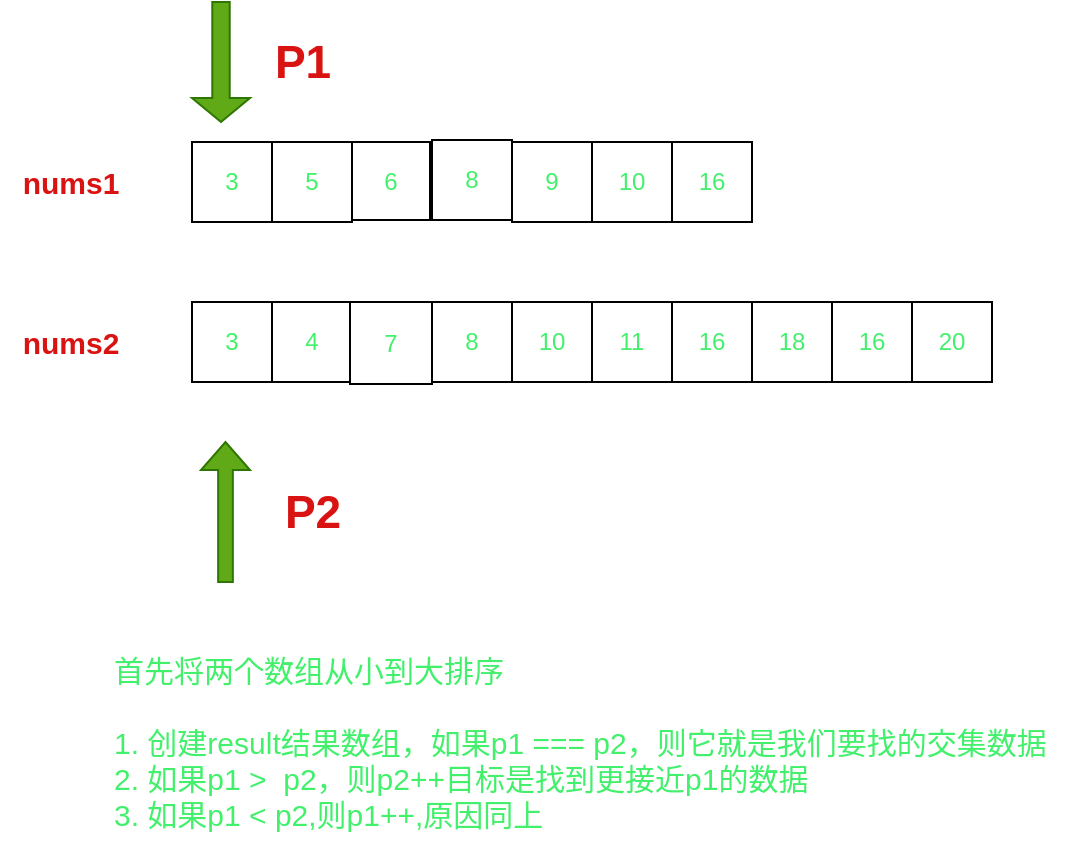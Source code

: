 <mxfile>
    <diagram id="IQK74UE4YJIT7_yMNbZd" name="Page-1">
        <mxGraphModel dx="713" dy="691" grid="1" gridSize="10" guides="1" tooltips="1" connect="1" arrows="1" fold="1" page="1" pageScale="1" pageWidth="827" pageHeight="1169" math="0" shadow="0">
            <root>
                <mxCell id="0"/>
                <mxCell id="1" parent="0"/>
                <mxCell id="4" value="&lt;span style=&quot;color: rgb(67, 240, 108);&quot;&gt;3&lt;/span&gt;" style="whiteSpace=wrap;html=1;aspect=fixed;fontColor=#c3f11e;" parent="1" vertex="1">
                    <mxGeometry x="161" y="160" width="40" height="40" as="geometry"/>
                </mxCell>
                <mxCell id="8" value="&lt;font color=&quot;#43f06c&quot;&gt;5&lt;/font&gt;" style="whiteSpace=wrap;html=1;aspect=fixed;" parent="1" vertex="1">
                    <mxGeometry x="201" y="160" width="40" height="40" as="geometry"/>
                </mxCell>
                <mxCell id="9" value="&lt;span style=&quot;color: rgb(67, 240, 108);&quot;&gt;8&lt;/span&gt;" style="whiteSpace=wrap;html=1;aspect=fixed;" parent="1" vertex="1">
                    <mxGeometry x="281" y="159" width="40" height="40" as="geometry"/>
                </mxCell>
                <mxCell id="10" value="&lt;span style=&quot;color: rgb(67, 240, 108);&quot;&gt;6&lt;/span&gt;" style="whiteSpace=wrap;html=1;aspect=fixed;" parent="1" vertex="1">
                    <mxGeometry x="241" y="160" width="39" height="39" as="geometry"/>
                </mxCell>
                <mxCell id="11" value="&lt;span style=&quot;color: rgb(67, 240, 108);&quot;&gt;16&lt;/span&gt;" style="whiteSpace=wrap;html=1;aspect=fixed;" parent="1" vertex="1">
                    <mxGeometry x="401" y="160" width="40" height="40" as="geometry"/>
                </mxCell>
                <mxCell id="13" value="&lt;span style=&quot;color: rgb(67, 240, 108);&quot;&gt;9&lt;/span&gt;" style="whiteSpace=wrap;html=1;aspect=fixed;" parent="1" vertex="1">
                    <mxGeometry x="321" y="160" width="40" height="40" as="geometry"/>
                </mxCell>
                <mxCell id="14" value="&lt;span style=&quot;color: rgb(67, 240, 108);&quot;&gt;10&lt;/span&gt;" style="whiteSpace=wrap;html=1;aspect=fixed;" parent="1" vertex="1">
                    <mxGeometry x="361" y="160" width="40" height="40" as="geometry"/>
                </mxCell>
                <mxCell id="21" value="&lt;span style=&quot;color: rgb(67, 240, 108);&quot;&gt;3&lt;/span&gt;" style="whiteSpace=wrap;html=1;aspect=fixed;" parent="1" vertex="1">
                    <mxGeometry x="161" y="240" width="40" height="40" as="geometry"/>
                </mxCell>
                <mxCell id="22" value="&lt;span style=&quot;color: rgb(67, 240, 108);&quot;&gt;4&lt;/span&gt;" style="whiteSpace=wrap;html=1;aspect=fixed;" parent="1" vertex="1">
                    <mxGeometry x="201" y="240" width="40" height="40" as="geometry"/>
                </mxCell>
                <mxCell id="23" value="&lt;span style=&quot;color: rgb(67, 240, 108);&quot;&gt;8&lt;/span&gt;" style="whiteSpace=wrap;html=1;aspect=fixed;" parent="1" vertex="1">
                    <mxGeometry x="281" y="240" width="40" height="40" as="geometry"/>
                </mxCell>
                <mxCell id="24" value="&lt;span style=&quot;color: rgb(67, 240, 108);&quot;&gt;7&lt;/span&gt;" style="whiteSpace=wrap;html=1;aspect=fixed;" parent="1" vertex="1">
                    <mxGeometry x="240" y="240" width="41" height="41" as="geometry"/>
                </mxCell>
                <mxCell id="25" value="&lt;span style=&quot;color: rgb(67, 240, 108);&quot;&gt;16&lt;/span&gt;" style="whiteSpace=wrap;html=1;aspect=fixed;" parent="1" vertex="1">
                    <mxGeometry x="401" y="240" width="40" height="40" as="geometry"/>
                </mxCell>
                <mxCell id="26" value="&lt;span style=&quot;color: rgb(67, 240, 108);&quot;&gt;10&lt;/span&gt;" style="whiteSpace=wrap;html=1;aspect=fixed;" parent="1" vertex="1">
                    <mxGeometry x="321" y="240" width="40" height="40" as="geometry"/>
                </mxCell>
                <mxCell id="27" value="&lt;span style=&quot;color: rgb(67, 240, 108);&quot;&gt;11&lt;/span&gt;" style="whiteSpace=wrap;html=1;aspect=fixed;" parent="1" vertex="1">
                    <mxGeometry x="361" y="240" width="40" height="40" as="geometry"/>
                </mxCell>
                <mxCell id="28" value="&lt;span style=&quot;color: rgb(67, 240, 108);&quot;&gt;18&lt;/span&gt;" style="whiteSpace=wrap;html=1;aspect=fixed;" parent="1" vertex="1">
                    <mxGeometry x="441" y="240" width="40" height="40" as="geometry"/>
                </mxCell>
                <mxCell id="29" value="&lt;span style=&quot;color: rgb(67, 240, 108);&quot;&gt;16&lt;/span&gt;" style="whiteSpace=wrap;html=1;aspect=fixed;" parent="1" vertex="1">
                    <mxGeometry x="481" y="240" width="40" height="40" as="geometry"/>
                </mxCell>
                <mxCell id="30" value="&lt;span style=&quot;color: rgb(67, 240, 108);&quot;&gt;20&lt;/span&gt;" style="whiteSpace=wrap;html=1;aspect=fixed;" parent="1" vertex="1">
                    <mxGeometry x="521" y="240" width="40" height="40" as="geometry"/>
                </mxCell>
                <mxCell id="31" value="&lt;font color=&quot;#d91212&quot; style=&quot;font-size: 15px;&quot;&gt;&lt;b style=&quot;font-size: 15px;&quot;&gt;nums1&lt;/b&gt;&lt;/font&gt;" style="text;html=1;align=center;verticalAlign=middle;resizable=0;points=[];autosize=1;strokeColor=none;fillColor=none;fontSize=15;" parent="1" vertex="1">
                    <mxGeometry x="65" y="165" width="70" height="30" as="geometry"/>
                </mxCell>
                <mxCell id="33" value="&lt;font color=&quot;#d91212&quot; style=&quot;font-size: 15px;&quot;&gt;&lt;b style=&quot;font-size: 15px;&quot;&gt;nums2&lt;/b&gt;&lt;/font&gt;" style="text;html=1;align=center;verticalAlign=middle;resizable=0;points=[];autosize=1;strokeColor=none;fillColor=none;fontSize=15;" parent="1" vertex="1">
                    <mxGeometry x="65" y="245" width="70" height="30" as="geometry"/>
                </mxCell>
                <mxCell id="34" value="" style="shape=singleArrow;direction=south;whiteSpace=wrap;html=1;fontColor=#ffffff;fillColor=#60a917;strokeColor=#2D7600;" parent="1" vertex="1">
                    <mxGeometry x="161" y="90" width="29" height="60" as="geometry"/>
                </mxCell>
                <mxCell id="35" value="" style="shape=singleArrow;direction=north;whiteSpace=wrap;html=1;fontColor=#ffffff;fillColor=#60a917;strokeColor=#2D7600;" parent="1" vertex="1">
                    <mxGeometry x="165.5" y="310" width="24.5" height="70" as="geometry"/>
                </mxCell>
                <mxCell id="36" value="&lt;b style=&quot;font-size: 23px;&quot;&gt;P2&lt;/b&gt;" style="text;html=1;align=center;verticalAlign=middle;resizable=0;points=[];autosize=1;strokeColor=none;fillColor=none;fontColor=#d91212;fontSize=23;" parent="1" vertex="1">
                    <mxGeometry x="196" y="325" width="50" height="40" as="geometry"/>
                </mxCell>
                <mxCell id="37" value="&lt;b style=&quot;font-size: 23px;&quot;&gt;P1&lt;/b&gt;" style="text;html=1;align=center;verticalAlign=middle;resizable=0;points=[];autosize=1;strokeColor=none;fillColor=none;fontColor=#d91212;fontSize=23;" parent="1" vertex="1">
                    <mxGeometry x="191" y="100" width="50" height="40" as="geometry"/>
                </mxCell>
                <mxCell id="40" value="首先将两个数组从小到大排序&lt;br&gt;&lt;br&gt;1. 创建result结果数组，如果p1 === p2，则它就是我们要找的交集数据&lt;br&gt;2. 如果p1 &amp;gt;&amp;nbsp; p2，则p2++目标是找到更接近p1的数据&lt;br&gt;3. 如果p1 &amp;lt; p2,则p1++,原因同上" style="text;html=1;align=left;verticalAlign=middle;resizable=0;points=[];autosize=1;strokeColor=none;fillColor=none;fontSize=15;fontColor=#43F06C;" parent="1" vertex="1">
                    <mxGeometry x="120" y="410" width="490" height="100" as="geometry"/>
                </mxCell>
            </root>
        </mxGraphModel>
    </diagram>
</mxfile>